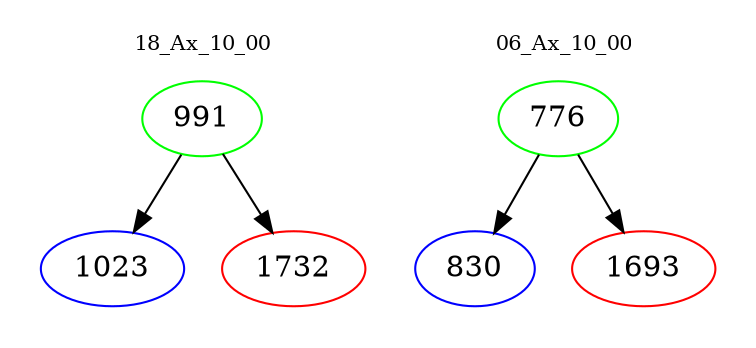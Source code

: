 digraph{
subgraph cluster_0 {
color = white
label = "18_Ax_10_00";
fontsize=10;
T0_991 [label="991", color="green"]
T0_991 -> T0_1023 [color="black"]
T0_1023 [label="1023", color="blue"]
T0_991 -> T0_1732 [color="black"]
T0_1732 [label="1732", color="red"]
}
subgraph cluster_1 {
color = white
label = "06_Ax_10_00";
fontsize=10;
T1_776 [label="776", color="green"]
T1_776 -> T1_830 [color="black"]
T1_830 [label="830", color="blue"]
T1_776 -> T1_1693 [color="black"]
T1_1693 [label="1693", color="red"]
}
}
